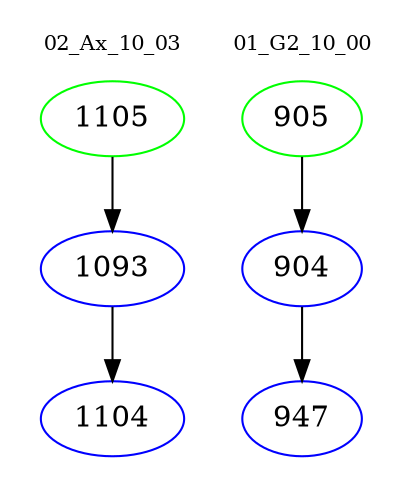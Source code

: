 digraph{
subgraph cluster_0 {
color = white
label = "02_Ax_10_03";
fontsize=10;
T0_1105 [label="1105", color="green"]
T0_1105 -> T0_1093 [color="black"]
T0_1093 [label="1093", color="blue"]
T0_1093 -> T0_1104 [color="black"]
T0_1104 [label="1104", color="blue"]
}
subgraph cluster_1 {
color = white
label = "01_G2_10_00";
fontsize=10;
T1_905 [label="905", color="green"]
T1_905 -> T1_904 [color="black"]
T1_904 [label="904", color="blue"]
T1_904 -> T1_947 [color="black"]
T1_947 [label="947", color="blue"]
}
}
